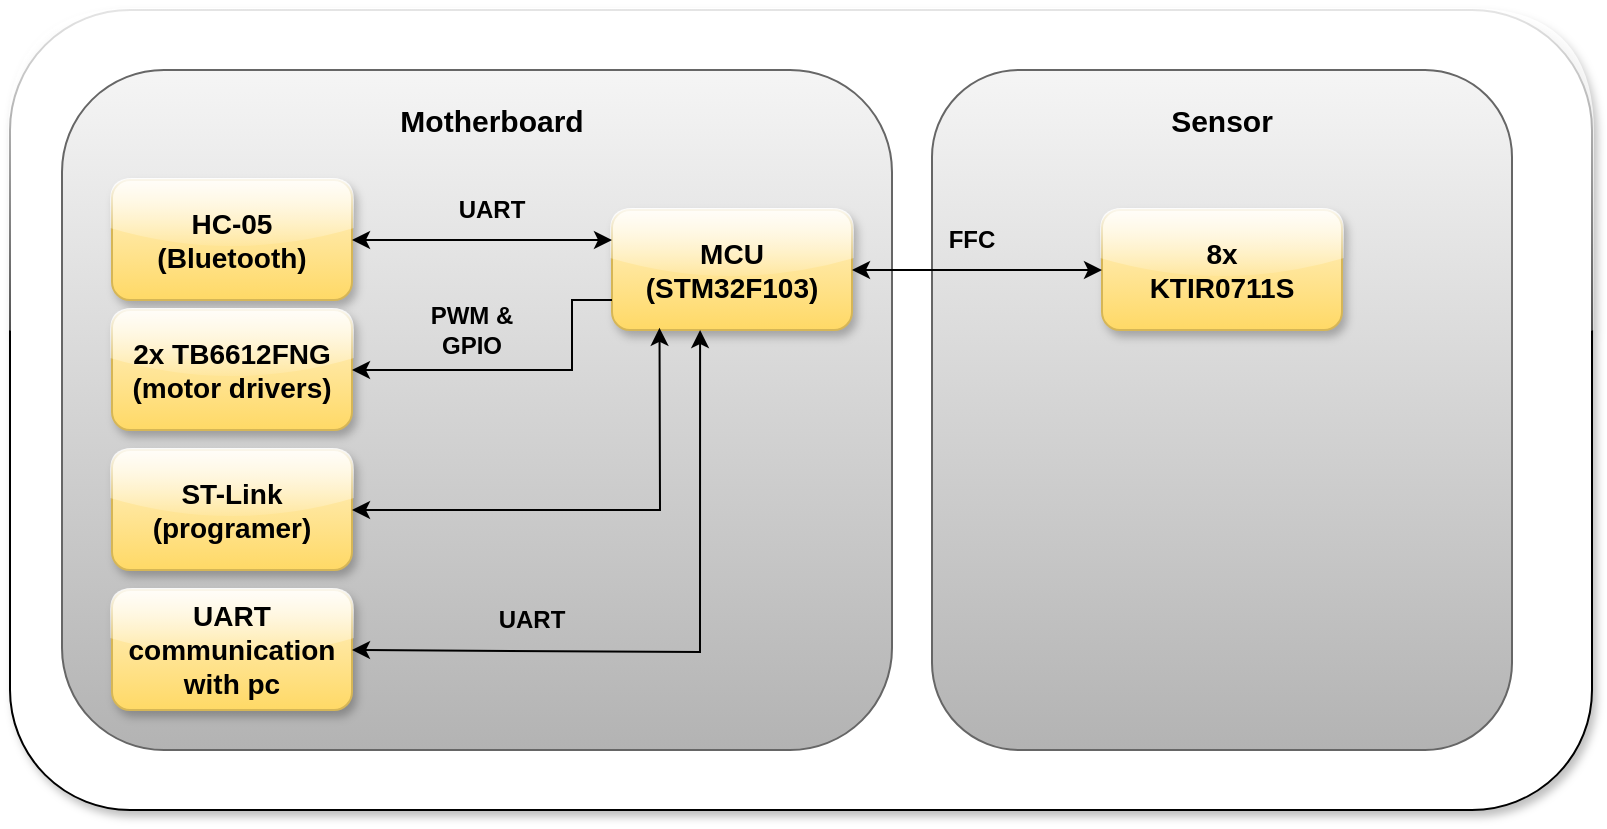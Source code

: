 <mxfile version="24.2.5" type="device">
  <diagram name="Strona-1" id="u3Z1t0sRCgRLESi5uYSI">
    <mxGraphModel dx="1193" dy="712" grid="1" gridSize="10" guides="1" tooltips="1" connect="1" arrows="1" fold="1" page="1" pageScale="1" pageWidth="827" pageHeight="1169" math="0" shadow="0">
      <root>
        <mxCell id="0" />
        <mxCell id="1" parent="0" />
        <mxCell id="sscGaeh_6RWqXgQqvech-2" value="" style="rounded=1;whiteSpace=wrap;html=1;glass=1;shadow=1;" vertex="1" parent="1">
          <mxGeometry x="9" y="10" width="791" height="400" as="geometry" />
        </mxCell>
        <mxCell id="sscGaeh_6RWqXgQqvech-22" value="" style="rounded=1;whiteSpace=wrap;html=1;fillColor=#f5f5f5;gradientColor=#b3b3b3;strokeColor=#666666;" vertex="1" parent="1">
          <mxGeometry x="35" y="40" width="415" height="340" as="geometry" />
        </mxCell>
        <mxCell id="sscGaeh_6RWqXgQqvech-3" value="&lt;font style=&quot;font-size: 14px;&quot; color=&quot;#000000&quot;&gt;&lt;b style=&quot;&quot;&gt;HC-05&lt;/b&gt;&lt;/font&gt;&lt;div style=&quot;font-size: 14px;&quot;&gt;&lt;font style=&quot;font-size: 14px;&quot; color=&quot;#000000&quot;&gt;&lt;b style=&quot;&quot;&gt;(Bluetooth)&lt;/b&gt;&lt;/font&gt;&lt;/div&gt;" style="rounded=1;whiteSpace=wrap;html=1;glass=1;shadow=1;fillColor=#fff2cc;gradientColor=#ffd966;strokeColor=#d6b656;" vertex="1" parent="1">
          <mxGeometry x="60" y="95" width="120" height="60" as="geometry" />
        </mxCell>
        <mxCell id="sscGaeh_6RWqXgQqvech-5" value="&lt;font color=&quot;#000000&quot;&gt;&lt;span style=&quot;font-size: 14px;&quot;&gt;&lt;b&gt;MCU&lt;/b&gt;&lt;/span&gt;&lt;/font&gt;&lt;div&gt;&lt;font color=&quot;#000000&quot;&gt;&lt;span style=&quot;font-size: 14px;&quot;&gt;&lt;b&gt;(STM32F103)&lt;/b&gt;&lt;/span&gt;&lt;/font&gt;&lt;/div&gt;" style="rounded=1;whiteSpace=wrap;html=1;glass=1;shadow=1;fillColor=#fff2cc;gradientColor=#ffd966;strokeColor=#d6b656;" vertex="1" parent="1">
          <mxGeometry x="310" y="110" width="120" height="60" as="geometry" />
        </mxCell>
        <mxCell id="sscGaeh_6RWqXgQqvech-7" value="" style="endArrow=classic;startArrow=classic;html=1;rounded=0;exitX=1;exitY=0.5;exitDx=0;exitDy=0;entryX=0;entryY=0.25;entryDx=0;entryDy=0;strokeColor=#000000;" edge="1" parent="1" source="sscGaeh_6RWqXgQqvech-3" target="sscGaeh_6RWqXgQqvech-5">
          <mxGeometry width="50" height="50" relative="1" as="geometry">
            <mxPoint x="220" y="180" as="sourcePoint" />
            <mxPoint x="270" y="130" as="targetPoint" />
          </mxGeometry>
        </mxCell>
        <mxCell id="sscGaeh_6RWqXgQqvech-8" value="&lt;font color=&quot;#000000&quot;&gt;&lt;b&gt;UART&lt;/b&gt;&lt;/font&gt;" style="text;html=1;align=center;verticalAlign=middle;whiteSpace=wrap;rounded=0;" vertex="1" parent="1">
          <mxGeometry x="220" y="95" width="60" height="30" as="geometry" />
        </mxCell>
        <mxCell id="sscGaeh_6RWqXgQqvech-11" value="&lt;font color=&quot;#000000&quot;&gt;&lt;span style=&quot;font-size: 14px;&quot;&gt;&lt;b&gt;2x TB6612FNG&lt;/b&gt;&lt;/span&gt;&lt;/font&gt;&lt;div&gt;&lt;div&gt;&lt;font color=&quot;#000000&quot;&gt;&lt;span style=&quot;font-size: 14px;&quot;&gt;&lt;b&gt;(motor drivers)&lt;/b&gt;&lt;/span&gt;&lt;/font&gt;&lt;/div&gt;&lt;/div&gt;" style="rounded=1;whiteSpace=wrap;html=1;glass=1;shadow=1;fillColor=#fff2cc;gradientColor=#ffd966;strokeColor=#d6b656;" vertex="1" parent="1">
          <mxGeometry x="60" y="160" width="120" height="60" as="geometry" />
        </mxCell>
        <mxCell id="sscGaeh_6RWqXgQqvech-12" value="" style="endArrow=classic;html=1;rounded=0;entryX=1;entryY=0.5;entryDx=0;entryDy=0;exitX=0;exitY=0.75;exitDx=0;exitDy=0;strokeColor=#000000;" edge="1" parent="1" source="sscGaeh_6RWqXgQqvech-5" target="sscGaeh_6RWqXgQqvech-11">
          <mxGeometry width="50" height="50" relative="1" as="geometry">
            <mxPoint x="390" y="340" as="sourcePoint" />
            <mxPoint x="440" y="290" as="targetPoint" />
            <Array as="points">
              <mxPoint x="290" y="155" />
              <mxPoint x="290" y="190" />
              <mxPoint x="250" y="190" />
            </Array>
          </mxGeometry>
        </mxCell>
        <mxCell id="sscGaeh_6RWqXgQqvech-13" value="&lt;font color=&quot;#000000&quot;&gt;&lt;b&gt;PWM &amp;amp; GPIO&lt;/b&gt;&lt;/font&gt;" style="text;html=1;align=center;verticalAlign=middle;whiteSpace=wrap;rounded=0;" vertex="1" parent="1">
          <mxGeometry x="210" y="155" width="60" height="30" as="geometry" />
        </mxCell>
        <mxCell id="sscGaeh_6RWqXgQqvech-15" value="&lt;font color=&quot;#000000&quot;&gt;&lt;span style=&quot;font-size: 14px;&quot;&gt;&lt;b&gt;ST-Link&lt;/b&gt;&lt;/span&gt;&lt;/font&gt;&lt;div&gt;&lt;font color=&quot;#000000&quot;&gt;&lt;span style=&quot;font-size: 14px;&quot;&gt;&lt;b&gt;(programer)&lt;/b&gt;&lt;/span&gt;&lt;/font&gt;&lt;/div&gt;" style="rounded=1;whiteSpace=wrap;html=1;glass=1;shadow=1;fillColor=#fff2cc;gradientColor=#ffd966;strokeColor=#d6b656;" vertex="1" parent="1">
          <mxGeometry x="60" y="230" width="120" height="60" as="geometry" />
        </mxCell>
        <mxCell id="sscGaeh_6RWqXgQqvech-16" value="&lt;font color=&quot;#000000&quot;&gt;&lt;span style=&quot;font-size: 14px;&quot;&gt;&lt;b&gt;UART&lt;/b&gt;&lt;/span&gt;&lt;/font&gt;&lt;div&gt;&lt;font color=&quot;#000000&quot;&gt;&lt;span style=&quot;font-size: 14px;&quot;&gt;&lt;b&gt;communication with pc&lt;/b&gt;&lt;/span&gt;&lt;/font&gt;&lt;/div&gt;" style="rounded=1;whiteSpace=wrap;html=1;glass=1;shadow=1;fillColor=#fff2cc;gradientColor=#ffd966;strokeColor=#d6b656;" vertex="1" parent="1">
          <mxGeometry x="60" y="300" width="120" height="60" as="geometry" />
        </mxCell>
        <mxCell id="sscGaeh_6RWqXgQqvech-18" value="" style="endArrow=classic;startArrow=classic;html=1;rounded=0;exitX=1;exitY=0.5;exitDx=0;exitDy=0;entryX=0.198;entryY=0.982;entryDx=0;entryDy=0;entryPerimeter=0;strokeColor=#000000;" edge="1" parent="1" source="sscGaeh_6RWqXgQqvech-15" target="sscGaeh_6RWqXgQqvech-5">
          <mxGeometry width="50" height="50" relative="1" as="geometry">
            <mxPoint x="390" y="340" as="sourcePoint" />
            <mxPoint x="440" y="290" as="targetPoint" />
            <Array as="points">
              <mxPoint x="334" y="260" />
            </Array>
          </mxGeometry>
        </mxCell>
        <mxCell id="sscGaeh_6RWqXgQqvech-20" value="" style="endArrow=classic;startArrow=classic;html=1;rounded=0;exitX=1;exitY=0.5;exitDx=0;exitDy=0;strokeColor=#000000;entryX=0.367;entryY=1;entryDx=0;entryDy=0;entryPerimeter=0;" edge="1" parent="1" source="sscGaeh_6RWqXgQqvech-16" target="sscGaeh_6RWqXgQqvech-5">
          <mxGeometry width="50" height="50" relative="1" as="geometry">
            <mxPoint x="200" y="331" as="sourcePoint" />
            <mxPoint x="354" y="240" as="targetPoint" />
            <Array as="points">
              <mxPoint x="354" y="331" />
            </Array>
          </mxGeometry>
        </mxCell>
        <mxCell id="sscGaeh_6RWqXgQqvech-21" value="&lt;font color=&quot;#000000&quot;&gt;&lt;b&gt;UART&lt;/b&gt;&lt;/font&gt;" style="text;html=1;align=center;verticalAlign=middle;whiteSpace=wrap;rounded=0;" vertex="1" parent="1">
          <mxGeometry x="240" y="300" width="60" height="30" as="geometry" />
        </mxCell>
        <mxCell id="sscGaeh_6RWqXgQqvech-23" value="&lt;font style=&quot;font-size: 15px;&quot; color=&quot;#000000&quot;&gt;&lt;b&gt;Motherboard&lt;/b&gt;&lt;/font&gt;" style="text;html=1;align=center;verticalAlign=middle;whiteSpace=wrap;rounded=0;" vertex="1" parent="1">
          <mxGeometry x="220" y="50" width="60" height="30" as="geometry" />
        </mxCell>
        <mxCell id="sscGaeh_6RWqXgQqvech-24" value="" style="rounded=1;whiteSpace=wrap;html=1;fillColor=#f5f5f5;gradientColor=#b3b3b3;strokeColor=#666666;" vertex="1" parent="1">
          <mxGeometry x="470" y="40" width="290" height="340" as="geometry" />
        </mxCell>
        <mxCell id="sscGaeh_6RWqXgQqvech-25" value="&lt;font color=&quot;#000000&quot;&gt;&lt;span style=&quot;font-size: 15px;&quot;&gt;&lt;b&gt;Sensor&lt;/b&gt;&lt;/span&gt;&lt;/font&gt;" style="text;html=1;align=center;verticalAlign=middle;whiteSpace=wrap;rounded=0;" vertex="1" parent="1">
          <mxGeometry x="585" y="50" width="60" height="30" as="geometry" />
        </mxCell>
        <mxCell id="sscGaeh_6RWqXgQqvech-26" value="&lt;font color=&quot;#000000&quot;&gt;&lt;span style=&quot;font-size: 14px;&quot;&gt;&lt;b&gt;8x&lt;/b&gt;&lt;/span&gt;&lt;/font&gt;&lt;div&gt;&lt;font color=&quot;#000000&quot;&gt;&lt;span style=&quot;font-size: 14px;&quot;&gt;&lt;b&gt;KTIR0711S&lt;/b&gt;&lt;/span&gt;&lt;/font&gt;&lt;/div&gt;" style="rounded=1;whiteSpace=wrap;html=1;glass=1;shadow=1;fillColor=#fff2cc;gradientColor=#ffd966;strokeColor=#d6b656;" vertex="1" parent="1">
          <mxGeometry x="555" y="110" width="120" height="60" as="geometry" />
        </mxCell>
        <mxCell id="sscGaeh_6RWqXgQqvech-27" value="" style="endArrow=classic;startArrow=classic;html=1;rounded=0;exitX=1;exitY=0.5;exitDx=0;exitDy=0;entryX=0;entryY=0.5;entryDx=0;entryDy=0;strokeColor=#000000;" edge="1" parent="1" source="sscGaeh_6RWqXgQqvech-5" target="sscGaeh_6RWqXgQqvech-26">
          <mxGeometry width="50" height="50" relative="1" as="geometry">
            <mxPoint x="370" y="420" as="sourcePoint" />
            <mxPoint x="420" y="370" as="targetPoint" />
          </mxGeometry>
        </mxCell>
        <mxCell id="sscGaeh_6RWqXgQqvech-28" value="&lt;font color=&quot;#000000&quot;&gt;&lt;b&gt;FFC&lt;/b&gt;&lt;/font&gt;" style="text;html=1;align=center;verticalAlign=middle;whiteSpace=wrap;rounded=0;" vertex="1" parent="1">
          <mxGeometry x="460" y="110" width="60" height="30" as="geometry" />
        </mxCell>
        <mxCell id="sscGaeh_6RWqXgQqvech-30" style="edgeStyle=orthogonalEdgeStyle;rounded=0;orthogonalLoop=1;jettySize=auto;html=1;exitX=0.5;exitY=1;exitDx=0;exitDy=0;" edge="1" parent="1" source="sscGaeh_6RWqXgQqvech-2" target="sscGaeh_6RWqXgQqvech-2">
          <mxGeometry relative="1" as="geometry" />
        </mxCell>
      </root>
    </mxGraphModel>
  </diagram>
</mxfile>
